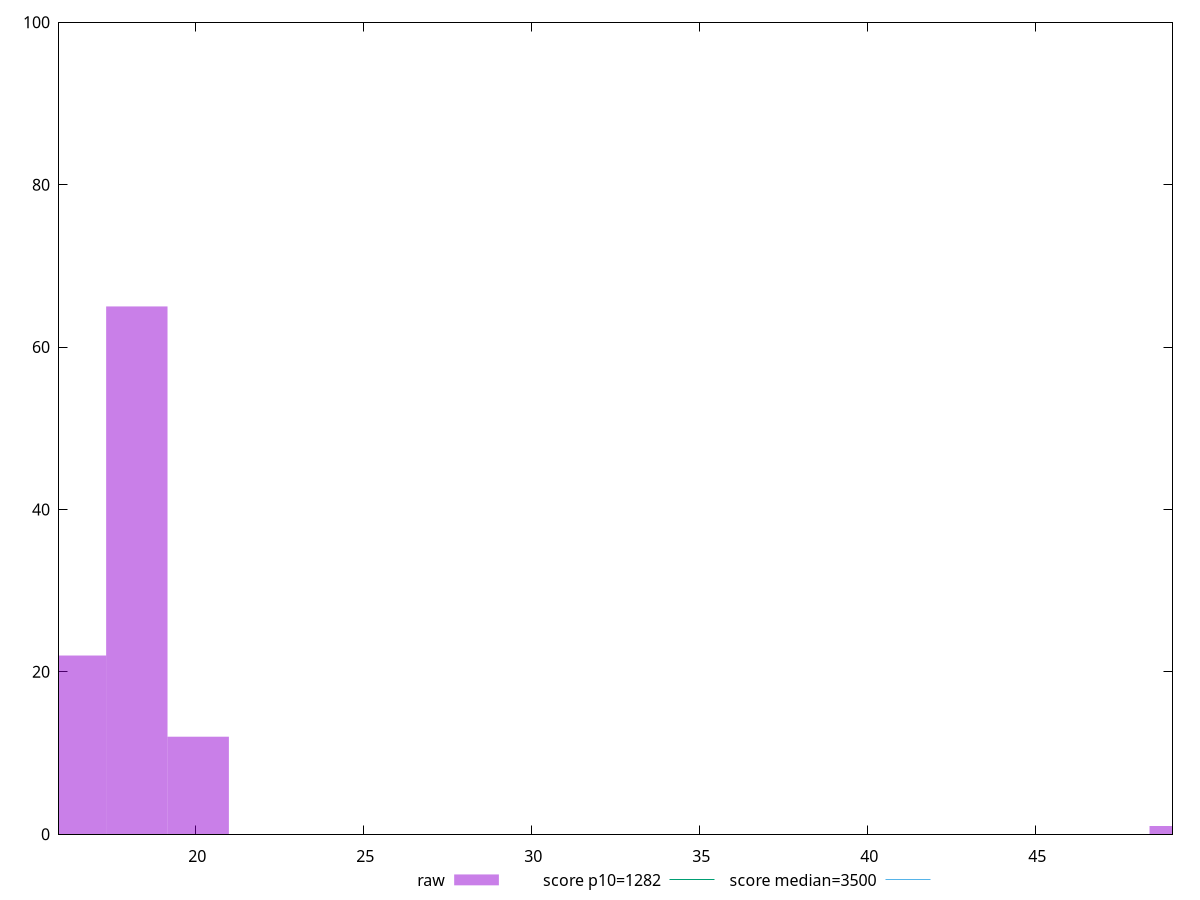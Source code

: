 reset

$raw <<EOF
16.437809464809632 22
18.26423273867737 65
20.090656012545107 12
49.313428394428904 1
EOF

set key outside below
set boxwidth 1.826423273867737
set xrange [15.947999999999993:49.08399999999998]
set yrange [0:100]
set style fill transparent solid 0.5 noborder

set parametric
set terminal svg size 640, 490 enhanced background rgb 'white'
set output "report_00007_2020-12-11T15:55:29.892Z/bootup-time/samples/pages+cached+noexternal+nofonts+nosvg+noimg+nocss/raw/histogram.svg"

plot $raw title "raw" with boxes, \
     1282,t title "score p10=1282", \
     3500,t title "score median=3500"

reset
